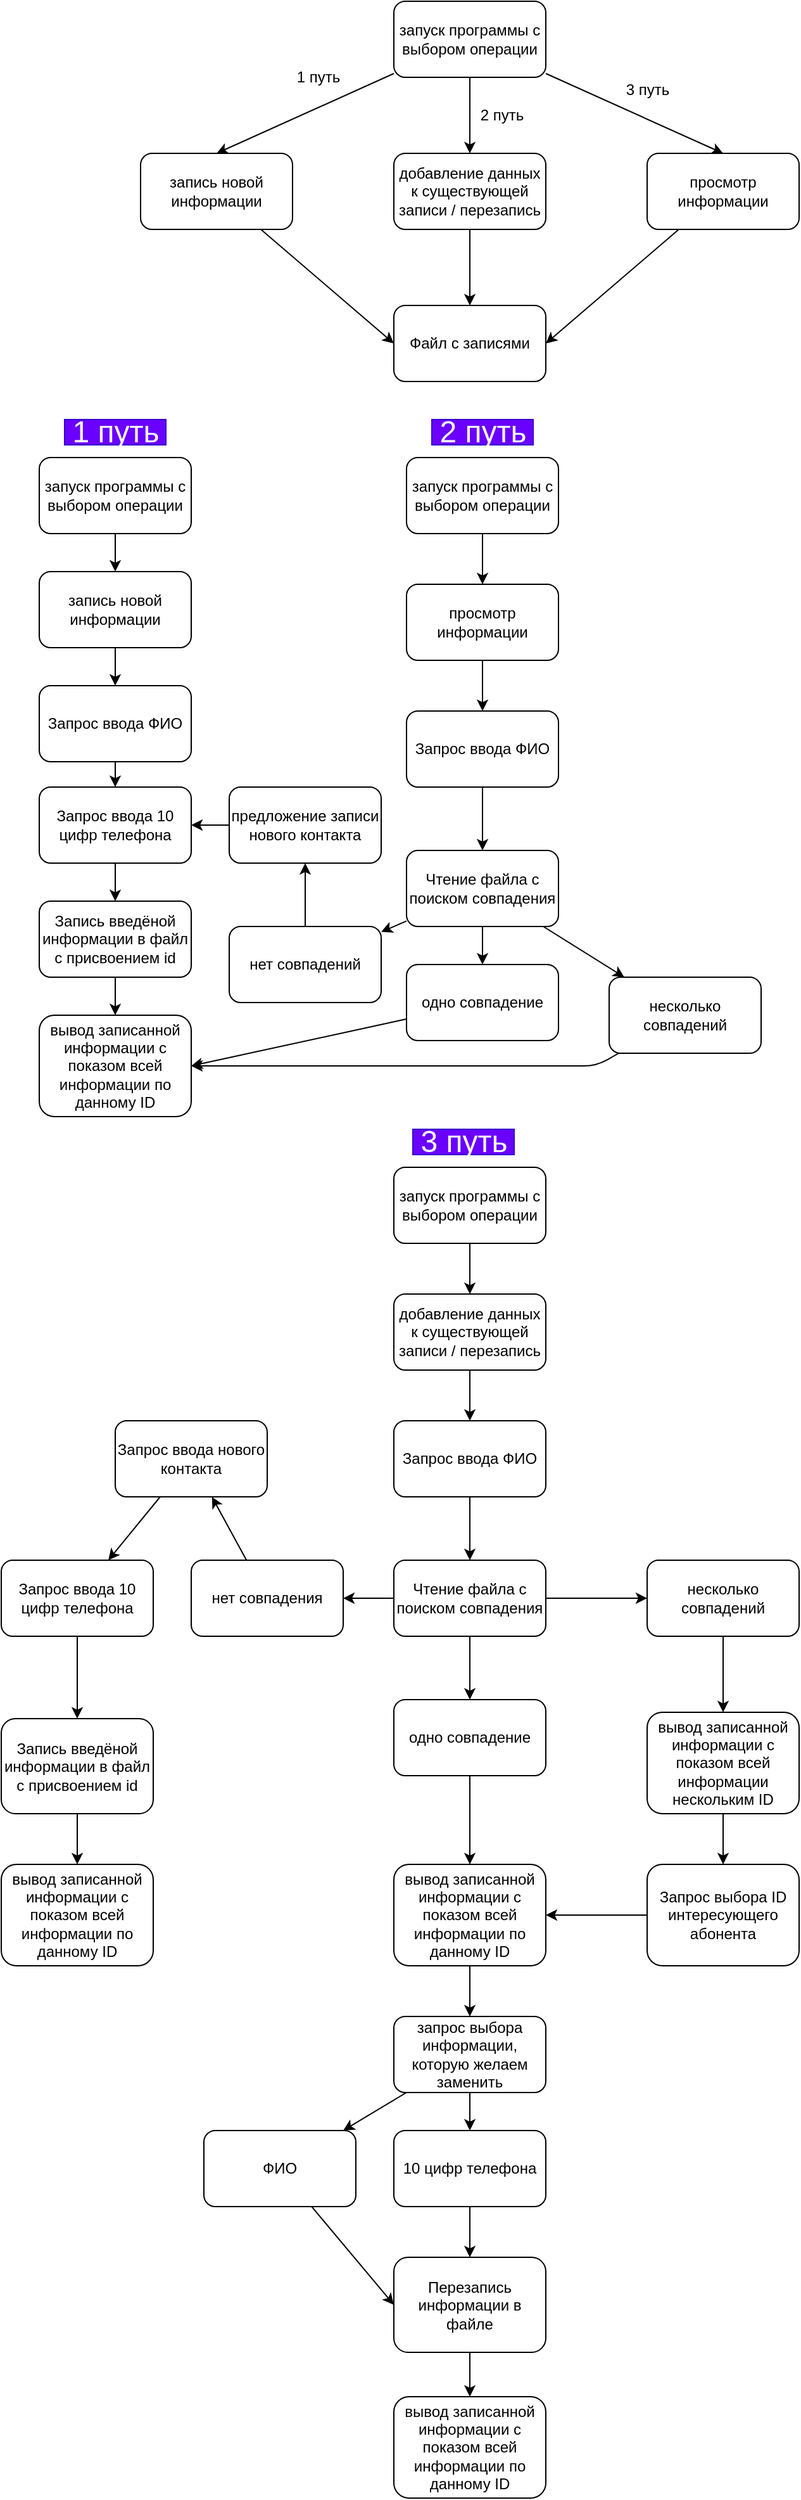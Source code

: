 <mxfile>
    <diagram id="cBuDioH5vHFZllRd5y2O" name="Страница 1">
        <mxGraphModel dx="728" dy="575" grid="1" gridSize="10" guides="1" tooltips="1" connect="1" arrows="1" fold="1" page="1" pageScale="1" pageWidth="827" pageHeight="1169" math="0" shadow="0">
            <root>
                <mxCell id="0"/>
                <mxCell id="1" parent="0"/>
                <mxCell id="7" value="" style="edgeStyle=none;html=1;" edge="1" parent="1" source="2" target="4">
                    <mxGeometry relative="1" as="geometry"/>
                </mxCell>
                <mxCell id="10" value="" style="edgeStyle=none;html=1;entryX=0.5;entryY=0;entryDx=0;entryDy=0;" edge="1" parent="1" source="2" target="3">
                    <mxGeometry relative="1" as="geometry">
                        <mxPoint x="160" y="90" as="targetPoint"/>
                    </mxGeometry>
                </mxCell>
                <mxCell id="13" value="" style="edgeStyle=none;html=1;entryX=0.5;entryY=0;entryDx=0;entryDy=0;" edge="1" parent="1" source="2" target="5">
                    <mxGeometry relative="1" as="geometry">
                        <mxPoint x="540" y="70" as="targetPoint"/>
                    </mxGeometry>
                </mxCell>
                <mxCell id="2" value="запуск программы с выбором операции" style="rounded=1;whiteSpace=wrap;html=1;" vertex="1" parent="1">
                    <mxGeometry x="320" width="120" height="60" as="geometry"/>
                </mxCell>
                <mxCell id="21" value="" style="edgeStyle=none;html=1;entryX=0;entryY=0.5;entryDx=0;entryDy=0;" edge="1" parent="1" source="3" target="6">
                    <mxGeometry relative="1" as="geometry">
                        <mxPoint x="180" y="260" as="targetPoint"/>
                    </mxGeometry>
                </mxCell>
                <mxCell id="3" value="запись новой информации" style="rounded=1;whiteSpace=wrap;html=1;" vertex="1" parent="1">
                    <mxGeometry x="120" y="120" width="120" height="60" as="geometry"/>
                </mxCell>
                <mxCell id="8" value="" style="edgeStyle=none;html=1;" edge="1" parent="1" source="4" target="6">
                    <mxGeometry relative="1" as="geometry"/>
                </mxCell>
                <mxCell id="4" value="добавление данных к существующей записи / перезапись" style="rounded=1;whiteSpace=wrap;html=1;" vertex="1" parent="1">
                    <mxGeometry x="320" y="120" width="120" height="60" as="geometry"/>
                </mxCell>
                <mxCell id="19" value="" style="edgeStyle=none;html=1;entryX=1;entryY=0.5;entryDx=0;entryDy=0;" edge="1" parent="1" source="5" target="6">
                    <mxGeometry relative="1" as="geometry">
                        <mxPoint x="580" y="260" as="targetPoint"/>
                    </mxGeometry>
                </mxCell>
                <mxCell id="5" value="&lt;span&gt;просмотр &lt;/span&gt;&lt;span&gt;информации&lt;/span&gt;" style="rounded=1;whiteSpace=wrap;html=1;" vertex="1" parent="1">
                    <mxGeometry x="520" y="120" width="120" height="60" as="geometry"/>
                </mxCell>
                <mxCell id="6" value="Файл с записями" style="rounded=1;whiteSpace=wrap;html=1;" vertex="1" parent="1">
                    <mxGeometry x="320" y="240" width="120" height="60" as="geometry"/>
                </mxCell>
                <mxCell id="25" value="" style="edgeStyle=none;html=1;" edge="1" parent="1" source="23" target="24">
                    <mxGeometry relative="1" as="geometry"/>
                </mxCell>
                <mxCell id="23" value="запуск программы с выбором операции" style="rounded=1;whiteSpace=wrap;html=1;" vertex="1" parent="1">
                    <mxGeometry x="40" y="360" width="120" height="60" as="geometry"/>
                </mxCell>
                <mxCell id="27" value="" style="edgeStyle=none;html=1;" edge="1" parent="1" source="24" target="26">
                    <mxGeometry relative="1" as="geometry"/>
                </mxCell>
                <mxCell id="24" value="запись новой информации" style="whiteSpace=wrap;html=1;rounded=1;" vertex="1" parent="1">
                    <mxGeometry x="40" y="450" width="120" height="60" as="geometry"/>
                </mxCell>
                <mxCell id="29" value="" style="edgeStyle=none;html=1;" edge="1" parent="1" source="26" target="28">
                    <mxGeometry relative="1" as="geometry"/>
                </mxCell>
                <mxCell id="26" value="Запрос ввода ФИО" style="whiteSpace=wrap;html=1;rounded=1;" vertex="1" parent="1">
                    <mxGeometry x="40" y="540" width="120" height="60" as="geometry"/>
                </mxCell>
                <mxCell id="31" value="" style="edgeStyle=none;html=1;" edge="1" parent="1" source="28" target="30">
                    <mxGeometry relative="1" as="geometry"/>
                </mxCell>
                <mxCell id="28" value="Запрос ввода 10 цифр телефона" style="whiteSpace=wrap;html=1;rounded=1;" vertex="1" parent="1">
                    <mxGeometry x="40" y="620" width="120" height="60" as="geometry"/>
                </mxCell>
                <mxCell id="33" value="" style="edgeStyle=none;html=1;" edge="1" parent="1" source="30" target="32">
                    <mxGeometry relative="1" as="geometry"/>
                </mxCell>
                <mxCell id="30" value="Запись введёной информации в файл с присвоением id" style="whiteSpace=wrap;html=1;rounded=1;" vertex="1" parent="1">
                    <mxGeometry x="40" y="710" width="120" height="60" as="geometry"/>
                </mxCell>
                <mxCell id="32" value="вывод записанной информации с показом всей информации по данному ID" style="whiteSpace=wrap;html=1;rounded=1;" vertex="1" parent="1">
                    <mxGeometry x="40" y="800" width="120" height="80" as="geometry"/>
                </mxCell>
                <mxCell id="36" value="" style="edgeStyle=none;html=1;" edge="1" parent="1" source="34" target="35">
                    <mxGeometry relative="1" as="geometry"/>
                </mxCell>
                <mxCell id="34" value="запуск программы с выбором операции" style="rounded=1;whiteSpace=wrap;html=1;" vertex="1" parent="1">
                    <mxGeometry x="330" y="360" width="120" height="60" as="geometry"/>
                </mxCell>
                <mxCell id="38" value="" style="edgeStyle=none;html=1;" edge="1" parent="1" source="35" target="37">
                    <mxGeometry relative="1" as="geometry"/>
                </mxCell>
                <mxCell id="35" value="просмотр информации" style="whiteSpace=wrap;html=1;rounded=1;" vertex="1" parent="1">
                    <mxGeometry x="330" y="460" width="120" height="60" as="geometry"/>
                </mxCell>
                <mxCell id="40" value="" style="edgeStyle=none;html=1;" edge="1" parent="1" source="37" target="39">
                    <mxGeometry relative="1" as="geometry"/>
                </mxCell>
                <mxCell id="37" value="Запрос ввода ФИО" style="whiteSpace=wrap;html=1;rounded=1;" vertex="1" parent="1">
                    <mxGeometry x="330" y="560" width="120" height="60" as="geometry"/>
                </mxCell>
                <mxCell id="42" value="" style="edgeStyle=none;html=1;" edge="1" parent="1" source="39" target="41">
                    <mxGeometry relative="1" as="geometry"/>
                </mxCell>
                <mxCell id="44" value="" style="edgeStyle=none;html=1;" edge="1" parent="1" source="39" target="43">
                    <mxGeometry relative="1" as="geometry"/>
                </mxCell>
                <mxCell id="46" value="" style="edgeStyle=none;html=1;" edge="1" parent="1" source="39" target="45">
                    <mxGeometry relative="1" as="geometry"/>
                </mxCell>
                <mxCell id="39" value="Чтение файла с поиском совпадения" style="whiteSpace=wrap;html=1;rounded=1;" vertex="1" parent="1">
                    <mxGeometry x="330" y="670" width="120" height="60" as="geometry"/>
                </mxCell>
                <mxCell id="51" value="" style="edgeStyle=none;html=1;entryX=1;entryY=0.5;entryDx=0;entryDy=0;" edge="1" parent="1" source="41" target="32">
                    <mxGeometry relative="1" as="geometry">
                        <mxPoint x="390" y="870" as="targetPoint"/>
                    </mxGeometry>
                </mxCell>
                <mxCell id="41" value="одно совпадение" style="whiteSpace=wrap;html=1;rounded=1;" vertex="1" parent="1">
                    <mxGeometry x="330" y="760" width="120" height="60" as="geometry"/>
                </mxCell>
                <mxCell id="48" value="" style="edgeStyle=none;html=1;" edge="1" parent="1" source="43" target="47">
                    <mxGeometry relative="1" as="geometry"/>
                </mxCell>
                <mxCell id="43" value="нет совпадений" style="whiteSpace=wrap;html=1;rounded=1;" vertex="1" parent="1">
                    <mxGeometry x="190" y="730" width="120" height="60" as="geometry"/>
                </mxCell>
                <mxCell id="53" value="" style="edgeStyle=none;html=1;entryX=1;entryY=0.5;entryDx=0;entryDy=0;" edge="1" parent="1" source="45" target="32">
                    <mxGeometry relative="1" as="geometry">
                        <mxPoint x="540" y="910" as="targetPoint"/>
                        <Array as="points">
                            <mxPoint x="480" y="840"/>
                        </Array>
                    </mxGeometry>
                </mxCell>
                <mxCell id="45" value="несколько совпадений" style="whiteSpace=wrap;html=1;rounded=1;" vertex="1" parent="1">
                    <mxGeometry x="490" y="770" width="120" height="60" as="geometry"/>
                </mxCell>
                <mxCell id="49" value="" style="edgeStyle=none;html=1;" edge="1" parent="1" source="47" target="28">
                    <mxGeometry relative="1" as="geometry"/>
                </mxCell>
                <mxCell id="47" value="предложение записи нового контакта" style="whiteSpace=wrap;html=1;rounded=1;" vertex="1" parent="1">
                    <mxGeometry x="190" y="620" width="120" height="60" as="geometry"/>
                </mxCell>
                <mxCell id="56" value="" style="edgeStyle=none;html=1;" edge="1" parent="1" source="54" target="55">
                    <mxGeometry relative="1" as="geometry"/>
                </mxCell>
                <mxCell id="54" value="запуск программы с выбором операции" style="rounded=1;whiteSpace=wrap;html=1;" vertex="1" parent="1">
                    <mxGeometry x="320" y="920" width="120" height="60" as="geometry"/>
                </mxCell>
                <mxCell id="58" value="" style="edgeStyle=none;html=1;" edge="1" parent="1" source="55" target="57">
                    <mxGeometry relative="1" as="geometry"/>
                </mxCell>
                <mxCell id="55" value="добавление данных к существующей записи / перезапись" style="rounded=1;whiteSpace=wrap;html=1;" vertex="1" parent="1">
                    <mxGeometry x="320" y="1020" width="120" height="60" as="geometry"/>
                </mxCell>
                <mxCell id="60" value="" style="edgeStyle=none;html=1;" edge="1" parent="1" source="57" target="59">
                    <mxGeometry relative="1" as="geometry"/>
                </mxCell>
                <mxCell id="57" value="Запрос ввода ФИО" style="whiteSpace=wrap;html=1;rounded=1;" vertex="1" parent="1">
                    <mxGeometry x="320" y="1120" width="120" height="60" as="geometry"/>
                </mxCell>
                <mxCell id="62" value="" style="edgeStyle=none;html=1;" edge="1" parent="1" source="59" target="61">
                    <mxGeometry relative="1" as="geometry"/>
                </mxCell>
                <mxCell id="72" value="" style="edgeStyle=none;html=1;" edge="1" parent="1" source="59" target="71">
                    <mxGeometry relative="1" as="geometry"/>
                </mxCell>
                <mxCell id="89" value="" style="edgeStyle=none;html=1;" edge="1" parent="1" source="59" target="88">
                    <mxGeometry relative="1" as="geometry"/>
                </mxCell>
                <mxCell id="59" value="Чтение файла с поиском совпадения" style="whiteSpace=wrap;html=1;rounded=1;" vertex="1" parent="1">
                    <mxGeometry x="320" y="1230" width="120" height="60" as="geometry"/>
                </mxCell>
                <mxCell id="64" value="" style="edgeStyle=none;html=1;" edge="1" parent="1" source="61" target="63">
                    <mxGeometry relative="1" as="geometry"/>
                </mxCell>
                <mxCell id="61" value="нет совпадения" style="whiteSpace=wrap;html=1;rounded=1;" vertex="1" parent="1">
                    <mxGeometry x="160" y="1230" width="120" height="60" as="geometry"/>
                </mxCell>
                <mxCell id="66" value="" style="edgeStyle=none;html=1;" edge="1" parent="1" source="63" target="65">
                    <mxGeometry relative="1" as="geometry"/>
                </mxCell>
                <mxCell id="63" value="Запрос ввода нового контакта" style="whiteSpace=wrap;html=1;rounded=1;" vertex="1" parent="1">
                    <mxGeometry x="100" y="1120" width="120" height="60" as="geometry"/>
                </mxCell>
                <mxCell id="68" value="" style="edgeStyle=none;html=1;" edge="1" parent="1" source="65" target="67">
                    <mxGeometry relative="1" as="geometry"/>
                </mxCell>
                <mxCell id="65" value="Запрос ввода 10 цифр телефона" style="whiteSpace=wrap;html=1;rounded=1;" vertex="1" parent="1">
                    <mxGeometry x="10" y="1230" width="120" height="60" as="geometry"/>
                </mxCell>
                <mxCell id="70" value="" style="edgeStyle=none;html=1;" edge="1" parent="1" source="67" target="69">
                    <mxGeometry relative="1" as="geometry"/>
                </mxCell>
                <mxCell id="67" value="&lt;span&gt;Запись введёной информации в файл с присвоением id&lt;/span&gt;" style="whiteSpace=wrap;html=1;rounded=1;" vertex="1" parent="1">
                    <mxGeometry x="10" y="1355" width="120" height="75" as="geometry"/>
                </mxCell>
                <mxCell id="69" value="вывод записанной информации с показом всей информации по данному ID" style="whiteSpace=wrap;html=1;rounded=1;" vertex="1" parent="1">
                    <mxGeometry x="10" y="1470" width="120" height="80" as="geometry"/>
                </mxCell>
                <mxCell id="75" value="" style="edgeStyle=none;html=1;" edge="1" parent="1" source="71" target="74">
                    <mxGeometry relative="1" as="geometry"/>
                </mxCell>
                <mxCell id="71" value="одно совпадение" style="whiteSpace=wrap;html=1;rounded=1;" vertex="1" parent="1">
                    <mxGeometry x="320" y="1340" width="120" height="60" as="geometry"/>
                </mxCell>
                <mxCell id="77" value="" style="edgeStyle=none;html=1;" edge="1" parent="1" source="74" target="76">
                    <mxGeometry relative="1" as="geometry"/>
                </mxCell>
                <mxCell id="74" value="вывод записанной информации с показом всей информации по данному ID" style="whiteSpace=wrap;html=1;rounded=1;" vertex="1" parent="1">
                    <mxGeometry x="320" y="1470" width="120" height="80" as="geometry"/>
                </mxCell>
                <mxCell id="79" value="" style="edgeStyle=none;html=1;" edge="1" parent="1" source="76" target="78">
                    <mxGeometry relative="1" as="geometry"/>
                </mxCell>
                <mxCell id="81" value="" style="edgeStyle=none;html=1;" edge="1" parent="1" source="76" target="80">
                    <mxGeometry relative="1" as="geometry"/>
                </mxCell>
                <mxCell id="76" value="запрос выбора информации, которую желаем заменить" style="whiteSpace=wrap;html=1;rounded=1;" vertex="1" parent="1">
                    <mxGeometry x="320" y="1590" width="120" height="60" as="geometry"/>
                </mxCell>
                <mxCell id="87" value="" style="edgeStyle=none;html=1;entryX=0;entryY=0.5;entryDx=0;entryDy=0;" edge="1" parent="1" source="78" target="82">
                    <mxGeometry relative="1" as="geometry">
                        <mxPoint x="60" y="1670" as="targetPoint"/>
                    </mxGeometry>
                </mxCell>
                <mxCell id="78" value="ФИО" style="whiteSpace=wrap;html=1;rounded=1;" vertex="1" parent="1">
                    <mxGeometry x="170" y="1680" width="120" height="60" as="geometry"/>
                </mxCell>
                <mxCell id="84" value="" style="edgeStyle=none;html=1;" edge="1" parent="1" source="80" target="82">
                    <mxGeometry relative="1" as="geometry"/>
                </mxCell>
                <mxCell id="80" value="10 цифр телефона" style="whiteSpace=wrap;html=1;rounded=1;" vertex="1" parent="1">
                    <mxGeometry x="320" y="1680" width="120" height="60" as="geometry"/>
                </mxCell>
                <mxCell id="85" value="" style="edgeStyle=none;html=1;" edge="1" parent="1" source="82" target="83">
                    <mxGeometry relative="1" as="geometry"/>
                </mxCell>
                <mxCell id="82" value="&lt;span&gt;Перезапись информации в файле&lt;/span&gt;" style="whiteSpace=wrap;html=1;rounded=1;" vertex="1" parent="1">
                    <mxGeometry x="320" y="1780" width="120" height="75" as="geometry"/>
                </mxCell>
                <mxCell id="83" value="вывод записанной информации с показом всей информации по данному ID" style="whiteSpace=wrap;html=1;rounded=1;" vertex="1" parent="1">
                    <mxGeometry x="320" y="1890" width="120" height="80" as="geometry"/>
                </mxCell>
                <mxCell id="96" value="" style="edgeStyle=none;html=1;" edge="1" parent="1" source="88" target="91">
                    <mxGeometry relative="1" as="geometry"/>
                </mxCell>
                <mxCell id="88" value="несколько совпадений" style="whiteSpace=wrap;html=1;rounded=1;" vertex="1" parent="1">
                    <mxGeometry x="520" y="1230" width="120" height="60" as="geometry"/>
                </mxCell>
                <mxCell id="93" value="" style="edgeStyle=none;html=1;" edge="1" parent="1" source="91" target="92">
                    <mxGeometry relative="1" as="geometry"/>
                </mxCell>
                <mxCell id="91" value="вывод записанной информации с показом всей информации нескольким ID" style="whiteSpace=wrap;html=1;rounded=1;" vertex="1" parent="1">
                    <mxGeometry x="520" y="1350" width="120" height="80" as="geometry"/>
                </mxCell>
                <mxCell id="95" value="" style="edgeStyle=none;html=1;entryX=1;entryY=0.5;entryDx=0;entryDy=0;" edge="1" parent="1" source="92" target="74">
                    <mxGeometry relative="1" as="geometry">
                        <mxPoint x="390" y="1600" as="targetPoint"/>
                    </mxGeometry>
                </mxCell>
                <mxCell id="92" value="Запрос выбора ID интересующего абонента" style="whiteSpace=wrap;html=1;rounded=1;" vertex="1" parent="1">
                    <mxGeometry x="520" y="1470" width="120" height="80" as="geometry"/>
                </mxCell>
                <mxCell id="97" value="1 путь" style="text;html=1;align=center;verticalAlign=middle;resizable=0;points=[];autosize=1;strokeColor=none;fillColor=none;" vertex="1" parent="1">
                    <mxGeometry x="235" y="50" width="50" height="20" as="geometry"/>
                </mxCell>
                <mxCell id="98" value="2 путь" style="text;html=1;align=center;verticalAlign=middle;resizable=0;points=[];autosize=1;strokeColor=none;fillColor=none;" vertex="1" parent="1">
                    <mxGeometry x="380" y="80" width="50" height="20" as="geometry"/>
                </mxCell>
                <mxCell id="99" value="3 путь" style="text;html=1;align=center;verticalAlign=middle;resizable=0;points=[];autosize=1;strokeColor=none;fillColor=none;" vertex="1" parent="1">
                    <mxGeometry x="495" y="60" width="50" height="20" as="geometry"/>
                </mxCell>
                <mxCell id="101" value="&lt;font style=&quot;font-size: 24px&quot;&gt;2 путь&lt;/font&gt;" style="text;html=1;align=center;verticalAlign=middle;resizable=0;points=[];autosize=1;strokeColor=#3700CC;fillColor=#6a00ff;fontColor=#ffffff;" vertex="1" parent="1">
                    <mxGeometry x="350" y="330" width="80" height="20" as="geometry"/>
                </mxCell>
                <mxCell id="102" value="&lt;font style=&quot;font-size: 24px&quot;&gt;3 путь&lt;/font&gt;" style="text;html=1;align=center;verticalAlign=middle;resizable=0;points=[];autosize=1;strokeColor=#3700CC;fillColor=#6a00ff;fontColor=#ffffff;" vertex="1" parent="1">
                    <mxGeometry x="335" y="890" width="80" height="20" as="geometry"/>
                </mxCell>
                <mxCell id="103" value="&lt;font style=&quot;font-size: 24px&quot;&gt;1 путь&lt;/font&gt;" style="text;html=1;align=center;verticalAlign=middle;resizable=0;points=[];autosize=1;strokeColor=#3700CC;fillColor=#6a00ff;fontColor=#ffffff;" vertex="1" parent="1">
                    <mxGeometry x="60" y="330" width="80" height="20" as="geometry"/>
                </mxCell>
            </root>
        </mxGraphModel>
    </diagram>
</mxfile>